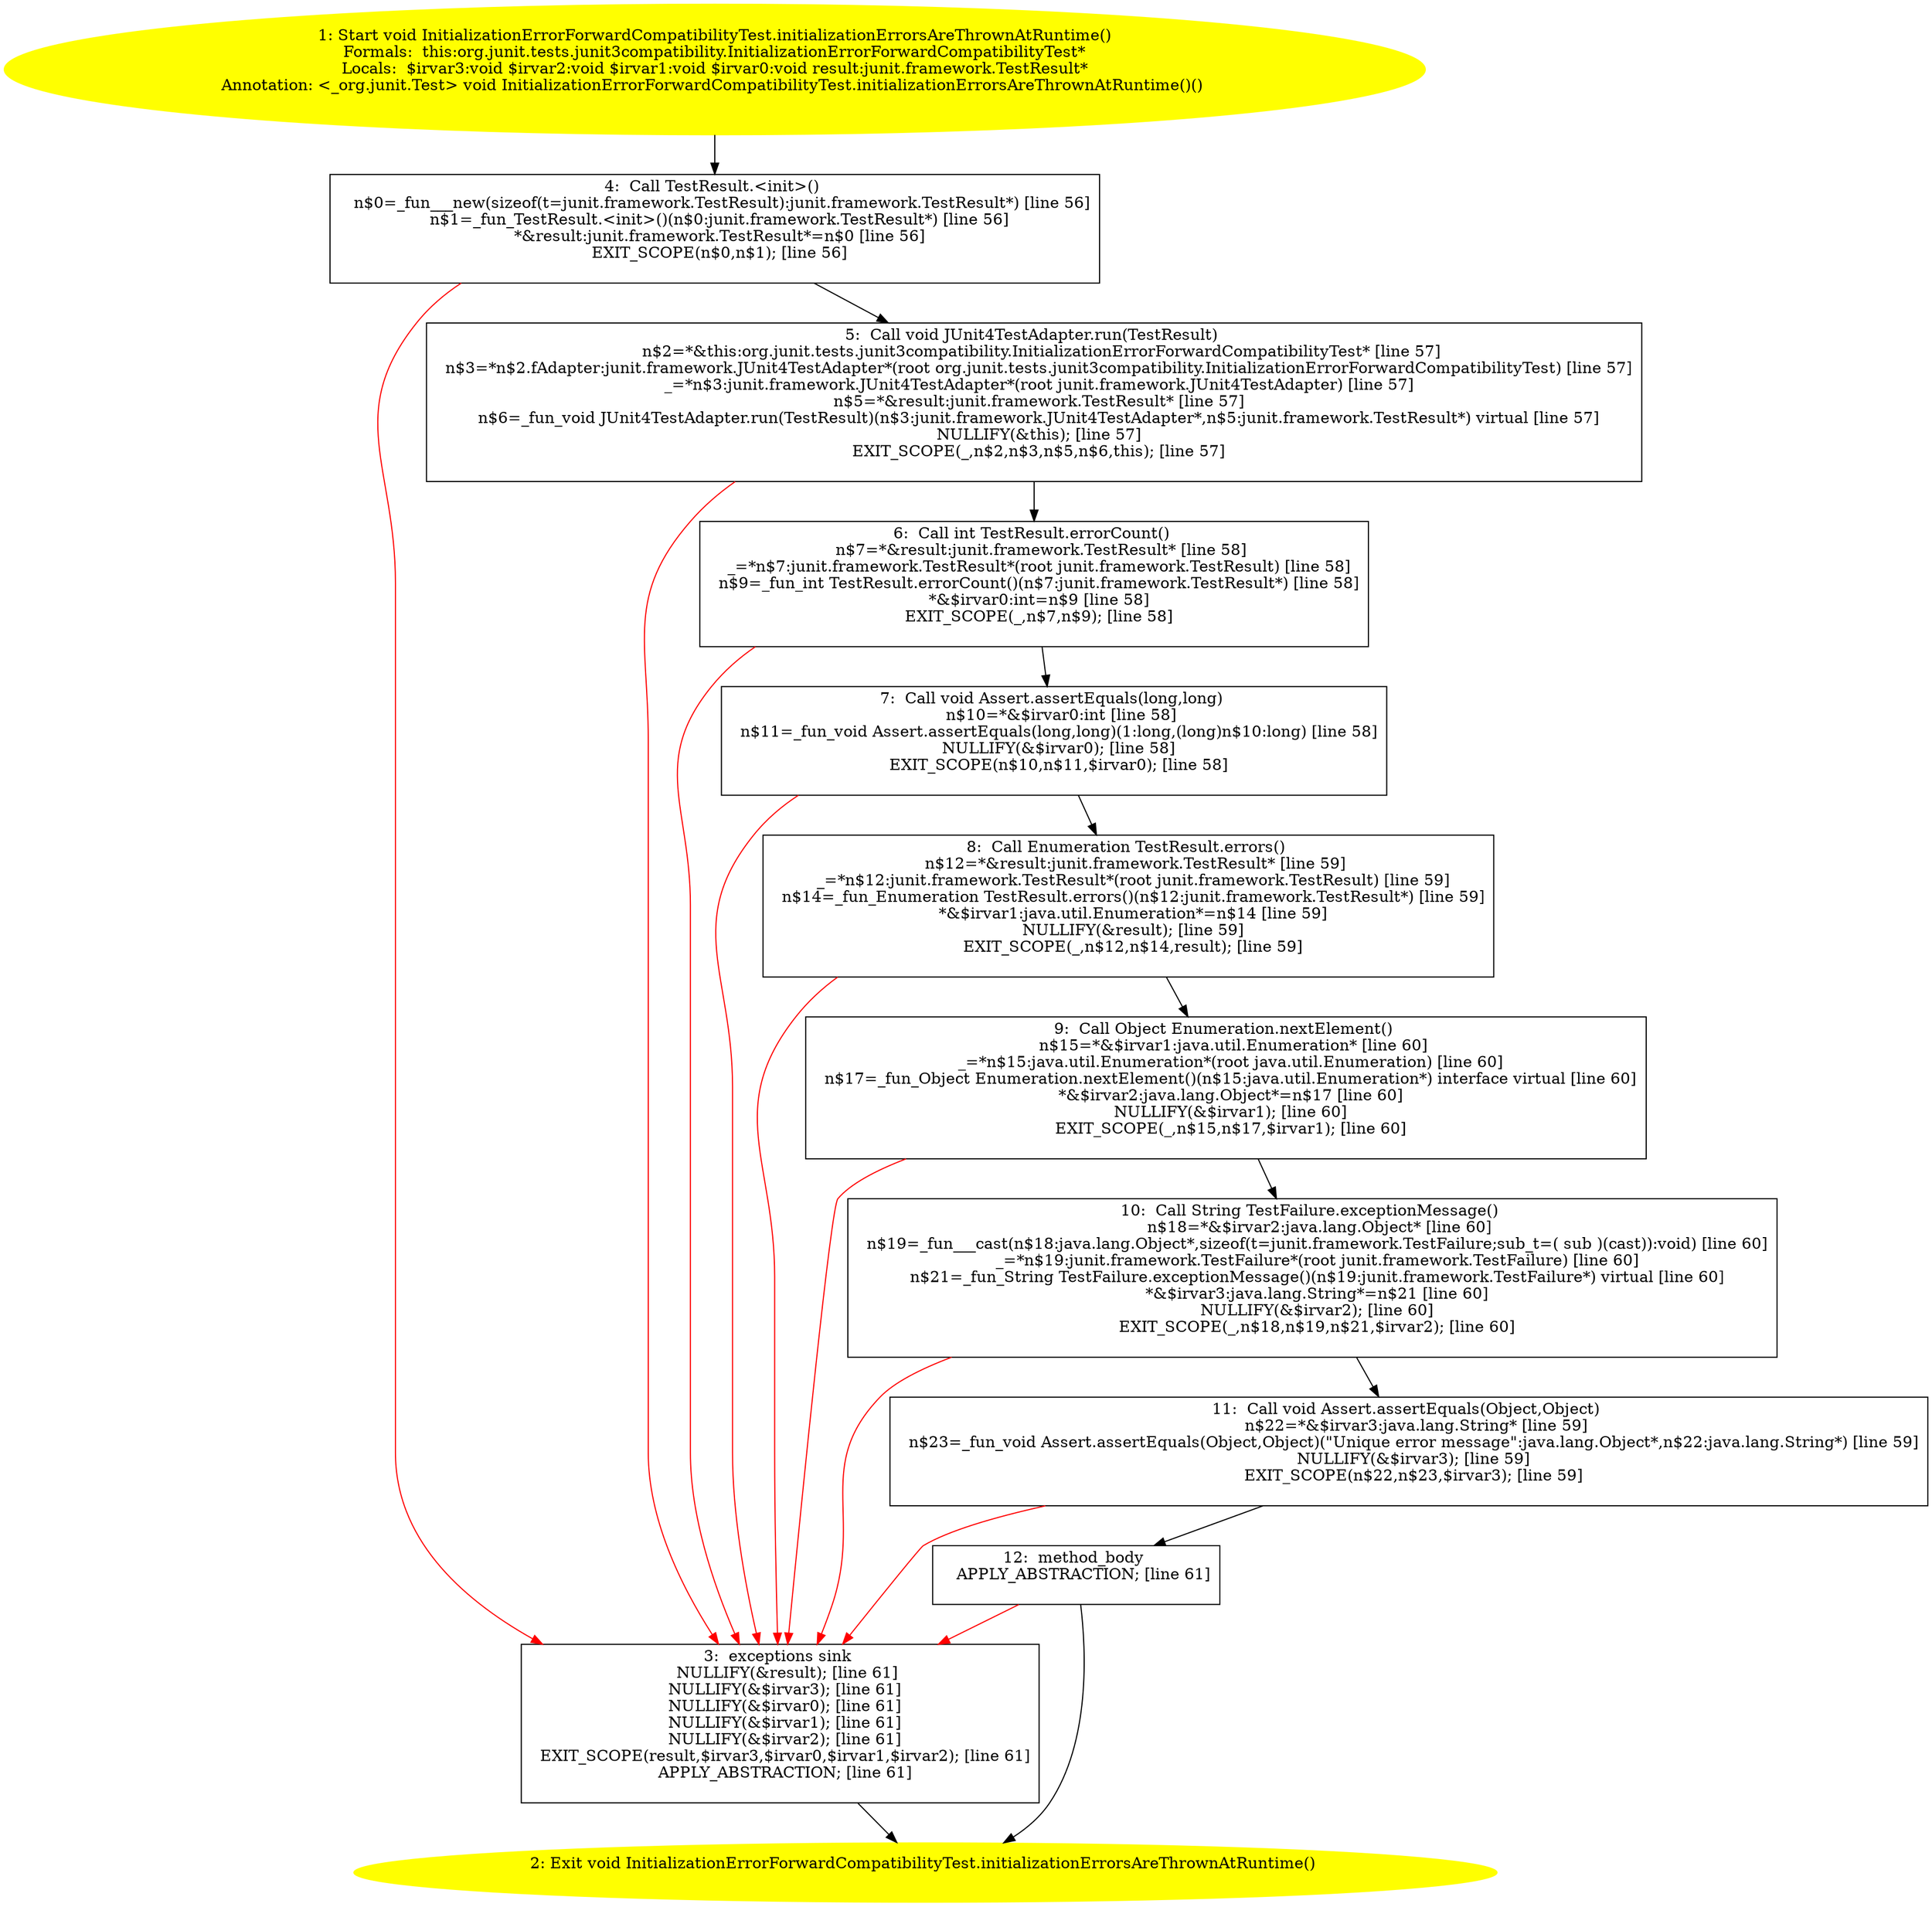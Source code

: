 /* @generated */
digraph cfg {
"org.junit.tests.junit3compatibility.InitializationErrorForwardCompatibilityTest.initializationErrors.aad0a4e5a708c63c1dcf34dfa04da83f_1" [label="1: Start void InitializationErrorForwardCompatibilityTest.initializationErrorsAreThrownAtRuntime()\nFormals:  this:org.junit.tests.junit3compatibility.InitializationErrorForwardCompatibilityTest*\nLocals:  $irvar3:void $irvar2:void $irvar1:void $irvar0:void result:junit.framework.TestResult*\nAnnotation: <_org.junit.Test> void InitializationErrorForwardCompatibilityTest.initializationErrorsAreThrownAtRuntime()() \n  " color=yellow style=filled]
	

	 "org.junit.tests.junit3compatibility.InitializationErrorForwardCompatibilityTest.initializationErrors.aad0a4e5a708c63c1dcf34dfa04da83f_1" -> "org.junit.tests.junit3compatibility.InitializationErrorForwardCompatibilityTest.initializationErrors.aad0a4e5a708c63c1dcf34dfa04da83f_4" ;
"org.junit.tests.junit3compatibility.InitializationErrorForwardCompatibilityTest.initializationErrors.aad0a4e5a708c63c1dcf34dfa04da83f_2" [label="2: Exit void InitializationErrorForwardCompatibilityTest.initializationErrorsAreThrownAtRuntime() \n  " color=yellow style=filled]
	

"org.junit.tests.junit3compatibility.InitializationErrorForwardCompatibilityTest.initializationErrors.aad0a4e5a708c63c1dcf34dfa04da83f_3" [label="3:  exceptions sink \n   NULLIFY(&result); [line 61]\n  NULLIFY(&$irvar3); [line 61]\n  NULLIFY(&$irvar0); [line 61]\n  NULLIFY(&$irvar1); [line 61]\n  NULLIFY(&$irvar2); [line 61]\n  EXIT_SCOPE(result,$irvar3,$irvar0,$irvar1,$irvar2); [line 61]\n  APPLY_ABSTRACTION; [line 61]\n " shape="box"]
	

	 "org.junit.tests.junit3compatibility.InitializationErrorForwardCompatibilityTest.initializationErrors.aad0a4e5a708c63c1dcf34dfa04da83f_3" -> "org.junit.tests.junit3compatibility.InitializationErrorForwardCompatibilityTest.initializationErrors.aad0a4e5a708c63c1dcf34dfa04da83f_2" ;
"org.junit.tests.junit3compatibility.InitializationErrorForwardCompatibilityTest.initializationErrors.aad0a4e5a708c63c1dcf34dfa04da83f_4" [label="4:  Call TestResult.<init>() \n   n$0=_fun___new(sizeof(t=junit.framework.TestResult):junit.framework.TestResult*) [line 56]\n  n$1=_fun_TestResult.<init>()(n$0:junit.framework.TestResult*) [line 56]\n  *&result:junit.framework.TestResult*=n$0 [line 56]\n  EXIT_SCOPE(n$0,n$1); [line 56]\n " shape="box"]
	

	 "org.junit.tests.junit3compatibility.InitializationErrorForwardCompatibilityTest.initializationErrors.aad0a4e5a708c63c1dcf34dfa04da83f_4" -> "org.junit.tests.junit3compatibility.InitializationErrorForwardCompatibilityTest.initializationErrors.aad0a4e5a708c63c1dcf34dfa04da83f_5" ;
	 "org.junit.tests.junit3compatibility.InitializationErrorForwardCompatibilityTest.initializationErrors.aad0a4e5a708c63c1dcf34dfa04da83f_4" -> "org.junit.tests.junit3compatibility.InitializationErrorForwardCompatibilityTest.initializationErrors.aad0a4e5a708c63c1dcf34dfa04da83f_3" [color="red" ];
"org.junit.tests.junit3compatibility.InitializationErrorForwardCompatibilityTest.initializationErrors.aad0a4e5a708c63c1dcf34dfa04da83f_5" [label="5:  Call void JUnit4TestAdapter.run(TestResult) \n   n$2=*&this:org.junit.tests.junit3compatibility.InitializationErrorForwardCompatibilityTest* [line 57]\n  n$3=*n$2.fAdapter:junit.framework.JUnit4TestAdapter*(root org.junit.tests.junit3compatibility.InitializationErrorForwardCompatibilityTest) [line 57]\n  _=*n$3:junit.framework.JUnit4TestAdapter*(root junit.framework.JUnit4TestAdapter) [line 57]\n  n$5=*&result:junit.framework.TestResult* [line 57]\n  n$6=_fun_void JUnit4TestAdapter.run(TestResult)(n$3:junit.framework.JUnit4TestAdapter*,n$5:junit.framework.TestResult*) virtual [line 57]\n  NULLIFY(&this); [line 57]\n  EXIT_SCOPE(_,n$2,n$3,n$5,n$6,this); [line 57]\n " shape="box"]
	

	 "org.junit.tests.junit3compatibility.InitializationErrorForwardCompatibilityTest.initializationErrors.aad0a4e5a708c63c1dcf34dfa04da83f_5" -> "org.junit.tests.junit3compatibility.InitializationErrorForwardCompatibilityTest.initializationErrors.aad0a4e5a708c63c1dcf34dfa04da83f_6" ;
	 "org.junit.tests.junit3compatibility.InitializationErrorForwardCompatibilityTest.initializationErrors.aad0a4e5a708c63c1dcf34dfa04da83f_5" -> "org.junit.tests.junit3compatibility.InitializationErrorForwardCompatibilityTest.initializationErrors.aad0a4e5a708c63c1dcf34dfa04da83f_3" [color="red" ];
"org.junit.tests.junit3compatibility.InitializationErrorForwardCompatibilityTest.initializationErrors.aad0a4e5a708c63c1dcf34dfa04da83f_6" [label="6:  Call int TestResult.errorCount() \n   n$7=*&result:junit.framework.TestResult* [line 58]\n  _=*n$7:junit.framework.TestResult*(root junit.framework.TestResult) [line 58]\n  n$9=_fun_int TestResult.errorCount()(n$7:junit.framework.TestResult*) [line 58]\n  *&$irvar0:int=n$9 [line 58]\n  EXIT_SCOPE(_,n$7,n$9); [line 58]\n " shape="box"]
	

	 "org.junit.tests.junit3compatibility.InitializationErrorForwardCompatibilityTest.initializationErrors.aad0a4e5a708c63c1dcf34dfa04da83f_6" -> "org.junit.tests.junit3compatibility.InitializationErrorForwardCompatibilityTest.initializationErrors.aad0a4e5a708c63c1dcf34dfa04da83f_7" ;
	 "org.junit.tests.junit3compatibility.InitializationErrorForwardCompatibilityTest.initializationErrors.aad0a4e5a708c63c1dcf34dfa04da83f_6" -> "org.junit.tests.junit3compatibility.InitializationErrorForwardCompatibilityTest.initializationErrors.aad0a4e5a708c63c1dcf34dfa04da83f_3" [color="red" ];
"org.junit.tests.junit3compatibility.InitializationErrorForwardCompatibilityTest.initializationErrors.aad0a4e5a708c63c1dcf34dfa04da83f_7" [label="7:  Call void Assert.assertEquals(long,long) \n   n$10=*&$irvar0:int [line 58]\n  n$11=_fun_void Assert.assertEquals(long,long)(1:long,(long)n$10:long) [line 58]\n  NULLIFY(&$irvar0); [line 58]\n  EXIT_SCOPE(n$10,n$11,$irvar0); [line 58]\n " shape="box"]
	

	 "org.junit.tests.junit3compatibility.InitializationErrorForwardCompatibilityTest.initializationErrors.aad0a4e5a708c63c1dcf34dfa04da83f_7" -> "org.junit.tests.junit3compatibility.InitializationErrorForwardCompatibilityTest.initializationErrors.aad0a4e5a708c63c1dcf34dfa04da83f_8" ;
	 "org.junit.tests.junit3compatibility.InitializationErrorForwardCompatibilityTest.initializationErrors.aad0a4e5a708c63c1dcf34dfa04da83f_7" -> "org.junit.tests.junit3compatibility.InitializationErrorForwardCompatibilityTest.initializationErrors.aad0a4e5a708c63c1dcf34dfa04da83f_3" [color="red" ];
"org.junit.tests.junit3compatibility.InitializationErrorForwardCompatibilityTest.initializationErrors.aad0a4e5a708c63c1dcf34dfa04da83f_8" [label="8:  Call Enumeration TestResult.errors() \n   n$12=*&result:junit.framework.TestResult* [line 59]\n  _=*n$12:junit.framework.TestResult*(root junit.framework.TestResult) [line 59]\n  n$14=_fun_Enumeration TestResult.errors()(n$12:junit.framework.TestResult*) [line 59]\n  *&$irvar1:java.util.Enumeration*=n$14 [line 59]\n  NULLIFY(&result); [line 59]\n  EXIT_SCOPE(_,n$12,n$14,result); [line 59]\n " shape="box"]
	

	 "org.junit.tests.junit3compatibility.InitializationErrorForwardCompatibilityTest.initializationErrors.aad0a4e5a708c63c1dcf34dfa04da83f_8" -> "org.junit.tests.junit3compatibility.InitializationErrorForwardCompatibilityTest.initializationErrors.aad0a4e5a708c63c1dcf34dfa04da83f_9" ;
	 "org.junit.tests.junit3compatibility.InitializationErrorForwardCompatibilityTest.initializationErrors.aad0a4e5a708c63c1dcf34dfa04da83f_8" -> "org.junit.tests.junit3compatibility.InitializationErrorForwardCompatibilityTest.initializationErrors.aad0a4e5a708c63c1dcf34dfa04da83f_3" [color="red" ];
"org.junit.tests.junit3compatibility.InitializationErrorForwardCompatibilityTest.initializationErrors.aad0a4e5a708c63c1dcf34dfa04da83f_9" [label="9:  Call Object Enumeration.nextElement() \n   n$15=*&$irvar1:java.util.Enumeration* [line 60]\n  _=*n$15:java.util.Enumeration*(root java.util.Enumeration) [line 60]\n  n$17=_fun_Object Enumeration.nextElement()(n$15:java.util.Enumeration*) interface virtual [line 60]\n  *&$irvar2:java.lang.Object*=n$17 [line 60]\n  NULLIFY(&$irvar1); [line 60]\n  EXIT_SCOPE(_,n$15,n$17,$irvar1); [line 60]\n " shape="box"]
	

	 "org.junit.tests.junit3compatibility.InitializationErrorForwardCompatibilityTest.initializationErrors.aad0a4e5a708c63c1dcf34dfa04da83f_9" -> "org.junit.tests.junit3compatibility.InitializationErrorForwardCompatibilityTest.initializationErrors.aad0a4e5a708c63c1dcf34dfa04da83f_10" ;
	 "org.junit.tests.junit3compatibility.InitializationErrorForwardCompatibilityTest.initializationErrors.aad0a4e5a708c63c1dcf34dfa04da83f_9" -> "org.junit.tests.junit3compatibility.InitializationErrorForwardCompatibilityTest.initializationErrors.aad0a4e5a708c63c1dcf34dfa04da83f_3" [color="red" ];
"org.junit.tests.junit3compatibility.InitializationErrorForwardCompatibilityTest.initializationErrors.aad0a4e5a708c63c1dcf34dfa04da83f_10" [label="10:  Call String TestFailure.exceptionMessage() \n   n$18=*&$irvar2:java.lang.Object* [line 60]\n  n$19=_fun___cast(n$18:java.lang.Object*,sizeof(t=junit.framework.TestFailure;sub_t=( sub )(cast)):void) [line 60]\n  _=*n$19:junit.framework.TestFailure*(root junit.framework.TestFailure) [line 60]\n  n$21=_fun_String TestFailure.exceptionMessage()(n$19:junit.framework.TestFailure*) virtual [line 60]\n  *&$irvar3:java.lang.String*=n$21 [line 60]\n  NULLIFY(&$irvar2); [line 60]\n  EXIT_SCOPE(_,n$18,n$19,n$21,$irvar2); [line 60]\n " shape="box"]
	

	 "org.junit.tests.junit3compatibility.InitializationErrorForwardCompatibilityTest.initializationErrors.aad0a4e5a708c63c1dcf34dfa04da83f_10" -> "org.junit.tests.junit3compatibility.InitializationErrorForwardCompatibilityTest.initializationErrors.aad0a4e5a708c63c1dcf34dfa04da83f_11" ;
	 "org.junit.tests.junit3compatibility.InitializationErrorForwardCompatibilityTest.initializationErrors.aad0a4e5a708c63c1dcf34dfa04da83f_10" -> "org.junit.tests.junit3compatibility.InitializationErrorForwardCompatibilityTest.initializationErrors.aad0a4e5a708c63c1dcf34dfa04da83f_3" [color="red" ];
"org.junit.tests.junit3compatibility.InitializationErrorForwardCompatibilityTest.initializationErrors.aad0a4e5a708c63c1dcf34dfa04da83f_11" [label="11:  Call void Assert.assertEquals(Object,Object) \n   n$22=*&$irvar3:java.lang.String* [line 59]\n  n$23=_fun_void Assert.assertEquals(Object,Object)(\"Unique error message\":java.lang.Object*,n$22:java.lang.String*) [line 59]\n  NULLIFY(&$irvar3); [line 59]\n  EXIT_SCOPE(n$22,n$23,$irvar3); [line 59]\n " shape="box"]
	

	 "org.junit.tests.junit3compatibility.InitializationErrorForwardCompatibilityTest.initializationErrors.aad0a4e5a708c63c1dcf34dfa04da83f_11" -> "org.junit.tests.junit3compatibility.InitializationErrorForwardCompatibilityTest.initializationErrors.aad0a4e5a708c63c1dcf34dfa04da83f_12" ;
	 "org.junit.tests.junit3compatibility.InitializationErrorForwardCompatibilityTest.initializationErrors.aad0a4e5a708c63c1dcf34dfa04da83f_11" -> "org.junit.tests.junit3compatibility.InitializationErrorForwardCompatibilityTest.initializationErrors.aad0a4e5a708c63c1dcf34dfa04da83f_3" [color="red" ];
"org.junit.tests.junit3compatibility.InitializationErrorForwardCompatibilityTest.initializationErrors.aad0a4e5a708c63c1dcf34dfa04da83f_12" [label="12:  method_body \n   APPLY_ABSTRACTION; [line 61]\n " shape="box"]
	

	 "org.junit.tests.junit3compatibility.InitializationErrorForwardCompatibilityTest.initializationErrors.aad0a4e5a708c63c1dcf34dfa04da83f_12" -> "org.junit.tests.junit3compatibility.InitializationErrorForwardCompatibilityTest.initializationErrors.aad0a4e5a708c63c1dcf34dfa04da83f_2" ;
	 "org.junit.tests.junit3compatibility.InitializationErrorForwardCompatibilityTest.initializationErrors.aad0a4e5a708c63c1dcf34dfa04da83f_12" -> "org.junit.tests.junit3compatibility.InitializationErrorForwardCompatibilityTest.initializationErrors.aad0a4e5a708c63c1dcf34dfa04da83f_3" [color="red" ];
}
